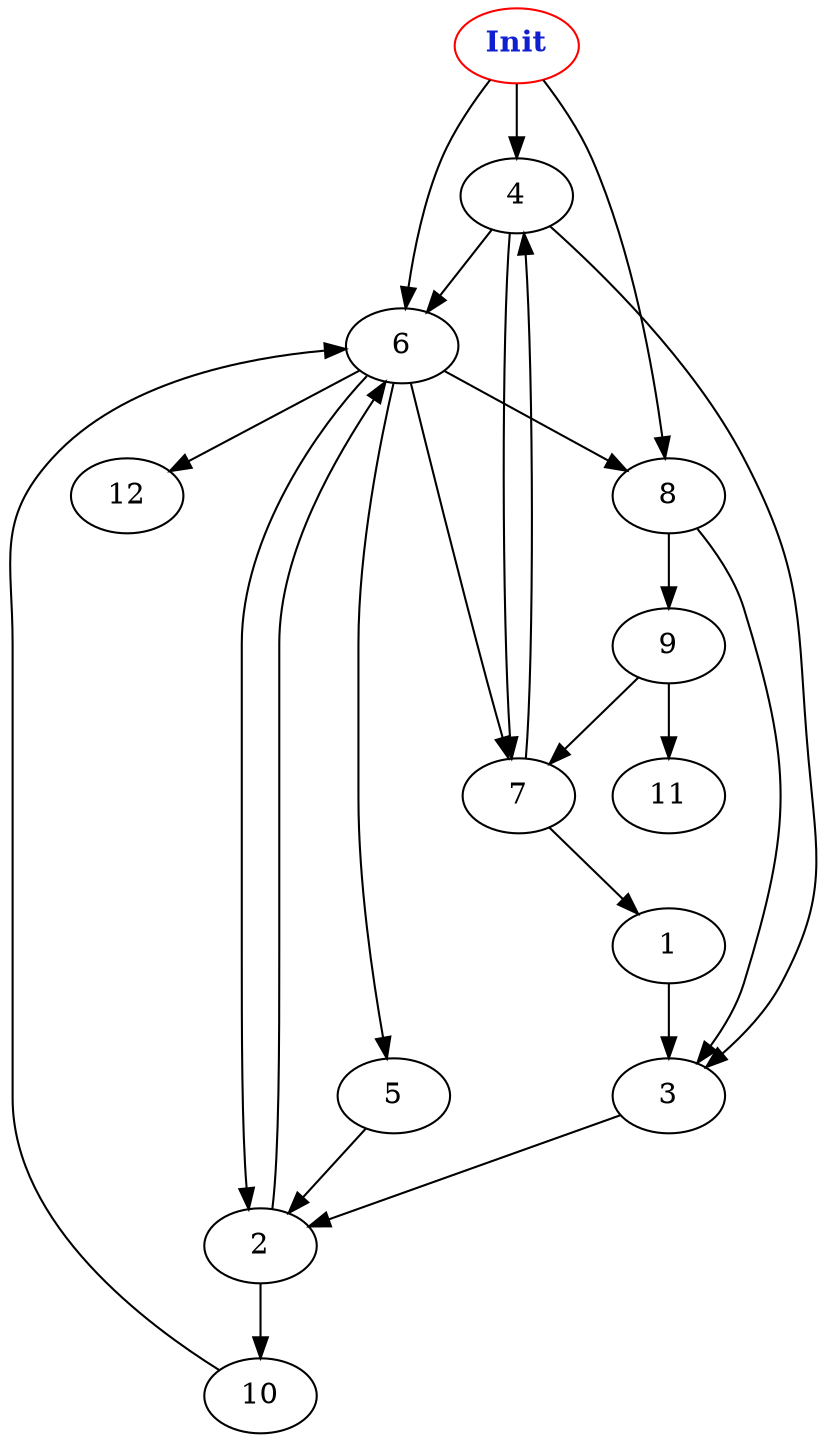 digraph "Perturbed Net Graph with 13 nodes" {
edge ["class"="link-class"]
"0" ["color"="red","label"=<<b>Init</b>>,"fontcolor"="#1020d0"]
"0" -> "4" ["weight"="6.0"]
"0" -> "8" ["weight"="2.0"]
"0" -> "6" ["weight"="6.0"]
"4" -> "3" ["weight"="1.0"]
"4" -> "7" ["weight"="5.0"]
"4" -> "6" ["weight"="7.0"]
"8" -> "3" ["weight"="5.0"]
"8" -> "9" ["weight"="2.0"]
"6" -> "2" ["weight"="7.0"]
"6" -> "5" ["weight"="1.0"]
"6" -> "7" ["weight"="3.0"]
"6" -> "12" ["weight"="1.0"]
"6" -> "8" ["weight"="7.0"]
"5" -> "2" ["weight"="9.0"]
"2" -> "10" ["weight"="5.0"]
"2" -> "6" ["weight"="7.0"]
"10" -> "6" ["weight"="4.0"]
"7" -> "1" ["weight"="1.0"]
"7" -> "4" ["weight"="3.0"]
"1" -> "3" ["weight"="5.0"]
"3" -> "2" ["weight"="4.0"]
"9" -> "7" ["weight"="8.0"]
"9" -> "11" ["weight"="6.0"]
}